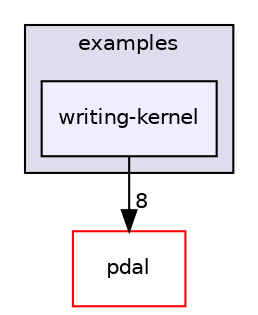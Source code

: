 digraph "pdal/examples/writing-kernel" {
  compound=true
  node [ fontsize="10", fontname="Helvetica"];
  edge [ labelfontsize="10", labelfontname="Helvetica"];
  subgraph clusterdir_0ec5a5f8bb95ee937593e134d46882c3 {
    graph [ bgcolor="#ddddee", pencolor="black", label="examples" fontname="Helvetica", fontsize="10", URL="dir_0ec5a5f8bb95ee937593e134d46882c3.html"]
  dir_afe61dee87cbe2137b77132f5738cb16 [shape=box, label="writing-kernel", style="filled", fillcolor="#eeeeff", pencolor="black", URL="dir_afe61dee87cbe2137b77132f5738cb16.html"];
  }
  dir_37e2adedb6e706efcbfadb5213756005 [shape=box label="pdal" fillcolor="white" style="filled" color="red" URL="dir_37e2adedb6e706efcbfadb5213756005.html"];
  dir_afe61dee87cbe2137b77132f5738cb16->dir_37e2adedb6e706efcbfadb5213756005 [headlabel="8", labeldistance=1.5 headhref="dir_000038_000050.html"];
}
